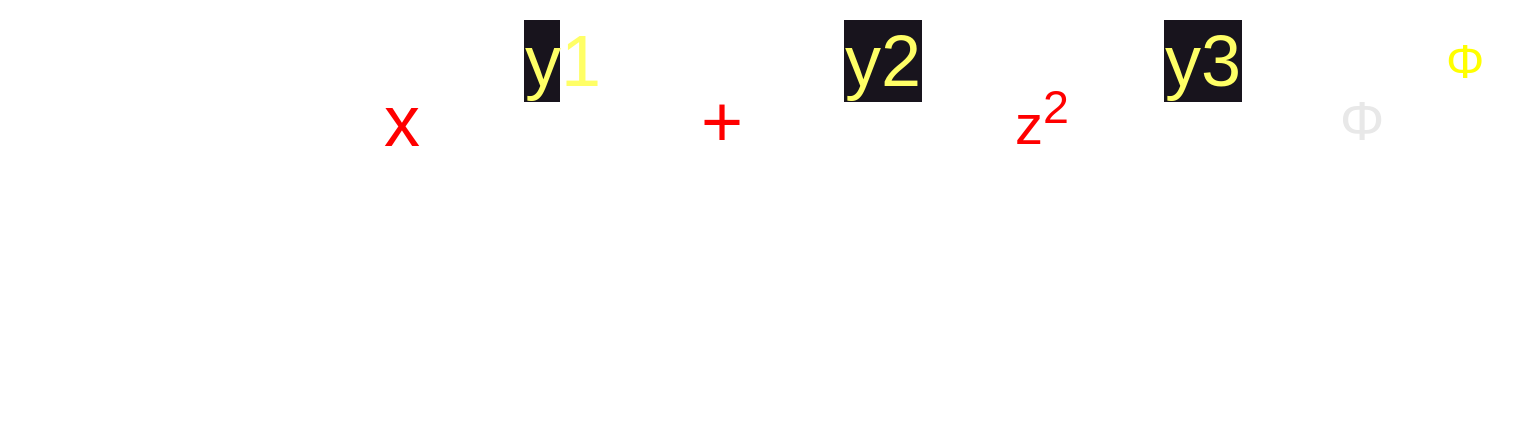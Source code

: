 <mxfile>
    <diagram id="oeM8XC7AbUKs3Uo_dcaq" name="Page-1">
        <mxGraphModel dx="266" dy="185" grid="1" gridSize="10" guides="1" tooltips="1" connect="1" arrows="1" fold="1" page="1" pageScale="1" pageWidth="850" pageHeight="1100" math="0" shadow="0">
            <root>
                <mxCell id="0"/>
                <mxCell id="1" parent="0"/>
                <mxCell id="35" value="" style="edgeStyle=none;html=1;fontSize=36;fontColor=#FFFFFF;strokeColor=#FFFFFF;" parent="1" source="33" target="34" edge="1">
                    <mxGeometry relative="1" as="geometry"/>
                </mxCell>
                <mxCell id="33" value="&lt;font style=&quot;font-size: 36px;&quot; color=&quot;#ffffff&quot;&gt;a&lt;/font&gt;" style="ellipse;whiteSpace=wrap;html=1;aspect=fixed;labelBackgroundColor=none;fontColor=#000000;fillColor=none;strokeColor=#FFFFFF;" parent="1" vertex="1">
                    <mxGeometry x="60" y="510" width="80" height="80" as="geometry"/>
                </mxCell>
                <mxCell id="37" value="" style="edgeStyle=none;html=1;fontSize=36;fontColor=#FFFFFF;strokeColor=#FFFFFF;" parent="1" source="34" target="36" edge="1">
                    <mxGeometry relative="1" as="geometry"/>
                </mxCell>
                <mxCell id="47" value="&lt;font style=&quot;background-color: rgb(24, 20, 29);&quot; color=&quot;#ffff66&quot;&gt;y2&lt;/font&gt;" style="edgeLabel;html=1;align=center;verticalAlign=middle;resizable=0;points=[];fontSize=36;fontColor=#FFFFFF;strokeColor=#FFFFFF;" parent="37" vertex="1" connectable="0">
                    <mxGeometry x="0.221" y="1" relative="1" as="geometry">
                        <mxPoint x="151" y="-29" as="offset"/>
                    </mxGeometry>
                </mxCell>
                <mxCell id="48" value="&lt;font style=&quot;background-color: rgb(24, 20, 29);&quot; color=&quot;#ffff66&quot;&gt;y3&lt;/font&gt;" style="edgeLabel;html=1;align=center;verticalAlign=middle;resizable=0;points=[];fontSize=36;fontColor=#FFFFFF;strokeColor=#FFFFFF;" parent="37" vertex="1" connectable="0">
                    <mxGeometry x="0.221" y="1" relative="1" as="geometry">
                        <mxPoint x="311" y="-29" as="offset"/>
                    </mxGeometry>
                </mxCell>
                <mxCell id="34" value="&lt;font color=&quot;#ff0000&quot; style=&quot;font-size: 36px;&quot;&gt;x&lt;/font&gt;" style="ellipse;whiteSpace=wrap;html=1;aspect=fixed;labelBackgroundColor=none;fontColor=#000000;fillColor=none;strokeColor=#FFFFFF;" parent="1" vertex="1">
                    <mxGeometry x="220" y="510" width="80" height="80" as="geometry"/>
                </mxCell>
                <mxCell id="39" value="" style="edgeStyle=none;html=1;fontSize=36;fontColor=#FFFFFF;strokeColor=#FFFFFF;" parent="1" source="36" target="38" edge="1">
                    <mxGeometry relative="1" as="geometry"/>
                </mxCell>
                <mxCell id="36" value="&lt;font color=&quot;#ff0000&quot; style=&quot;font-size: 36px;&quot;&gt;+&lt;/font&gt;" style="ellipse;whiteSpace=wrap;html=1;aspect=fixed;labelBackgroundColor=none;fontColor=#000000;fillColor=none;strokeColor=#FFFFFF;" parent="1" vertex="1">
                    <mxGeometry x="380" y="510" width="80" height="80" as="geometry"/>
                </mxCell>
                <mxCell id="41" value="" style="edgeStyle=none;html=1;fontSize=36;fontColor=#FFFFFF;strokeColor=#FFFFFF;" parent="1" source="38" target="40" edge="1">
                    <mxGeometry relative="1" as="geometry"/>
                </mxCell>
                <mxCell id="38" value="&lt;font color=&quot;#ff0000&quot;&gt;&lt;span style=&quot;font-size: 28px;&quot;&gt;z&lt;sup&gt;2&lt;/sup&gt;&lt;/span&gt;&lt;/font&gt;" style="ellipse;whiteSpace=wrap;html=1;aspect=fixed;labelBackgroundColor=none;fontColor=#000000;fillColor=none;strokeColor=#FFFFFF;" parent="1" vertex="1">
                    <mxGeometry x="540" y="510" width="80" height="80" as="geometry"/>
                </mxCell>
                <mxCell id="40" value="&lt;span style=&quot;color: rgb(232, 232, 232); font-family: &amp;quot;Google Sans&amp;quot;, Arial, sans-serif; font-size: 28px; text-align: left;&quot;&gt;Φ&lt;/span&gt;" style="ellipse;whiteSpace=wrap;html=1;aspect=fixed;labelBackgroundColor=none;fontColor=#000000;fillColor=none;strokeColor=#FFFFFF;" parent="1" vertex="1">
                    <mxGeometry x="700" y="510" width="80" height="80" as="geometry"/>
                </mxCell>
                <mxCell id="43" value="" style="edgeStyle=none;html=1;strokeColor=#FFFFFF;fontSize=36;fontColor=#FF0000;" parent="1" source="42" target="34" edge="1">
                    <mxGeometry relative="1" as="geometry"/>
                </mxCell>
                <mxCell id="42" value="&lt;font color=&quot;#ffffff&quot;&gt;w&lt;sub&gt;1&lt;/sub&gt;&lt;/font&gt;" style="ellipse;whiteSpace=wrap;html=1;aspect=fixed;labelBackgroundColor=none;strokeColor=#FFFFFF;fontSize=36;fontColor=#FF0000;fillColor=none;" parent="1" vertex="1">
                    <mxGeometry x="180" y="630" width="80" height="80" as="geometry"/>
                </mxCell>
                <mxCell id="45" value="" style="edgeStyle=none;html=1;strokeColor=#FFFFFF;fontSize=36;fontColor=#FF0000;" parent="1" source="44" target="36" edge="1">
                    <mxGeometry relative="1" as="geometry"/>
                </mxCell>
                <mxCell id="44" value="&lt;font color=&quot;#ffffff&quot;&gt;b&lt;sub&gt;1&lt;/sub&gt;&lt;/font&gt;" style="ellipse;whiteSpace=wrap;html=1;aspect=fixed;labelBackgroundColor=none;strokeColor=#FFFFFF;fontSize=36;fontColor=#FF0000;fillColor=none;" parent="1" vertex="1">
                    <mxGeometry x="345" y="630" width="80" height="80" as="geometry"/>
                </mxCell>
                <mxCell id="51" value="&lt;span style=&quot;background-color: rgb(24, 20, 29);&quot;&gt;y&lt;/span&gt;1" style="text;html=1;align=center;verticalAlign=middle;resizable=0;points=[];autosize=1;strokeColor=none;fillColor=none;fontSize=36;fontColor=#FFFF66;" parent="1" vertex="1">
                    <mxGeometry x="310" y="490" width="60" height="60" as="geometry"/>
                </mxCell>
                <mxCell id="52" value="&lt;font color=&quot;#ffff00&quot; style=&quot;font-size: 24px;&quot;&gt;Φ&lt;/font&gt;" style="text;whiteSpace=wrap;html=1;" vertex="1" parent="1">
                    <mxGeometry x="780" y="500" width="40" height="40" as="geometry"/>
                </mxCell>
            </root>
        </mxGraphModel>
    </diagram>
</mxfile>